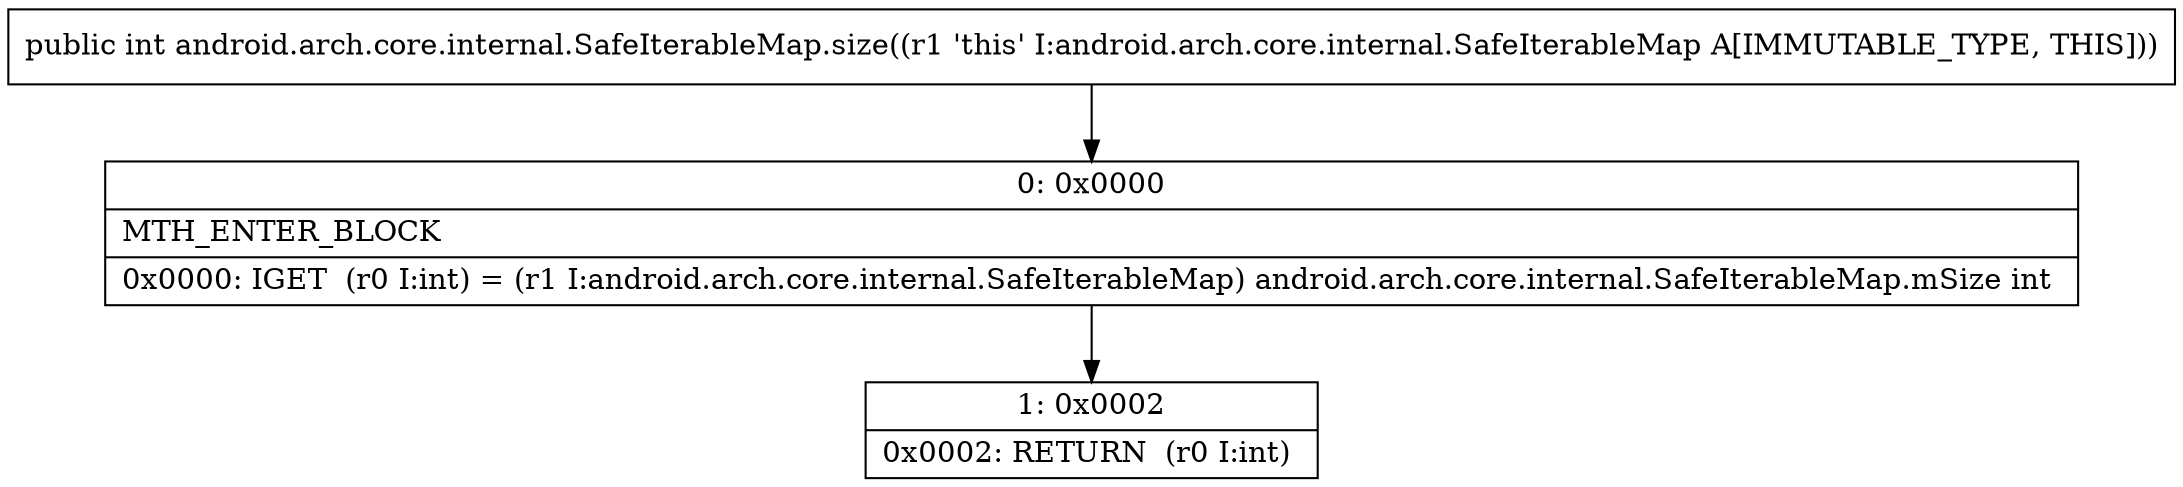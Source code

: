 digraph "CFG forandroid.arch.core.internal.SafeIterableMap.size()I" {
Node_0 [shape=record,label="{0\:\ 0x0000|MTH_ENTER_BLOCK\l|0x0000: IGET  (r0 I:int) = (r1 I:android.arch.core.internal.SafeIterableMap) android.arch.core.internal.SafeIterableMap.mSize int \l}"];
Node_1 [shape=record,label="{1\:\ 0x0002|0x0002: RETURN  (r0 I:int) \l}"];
MethodNode[shape=record,label="{public int android.arch.core.internal.SafeIterableMap.size((r1 'this' I:android.arch.core.internal.SafeIterableMap A[IMMUTABLE_TYPE, THIS])) }"];
MethodNode -> Node_0;
Node_0 -> Node_1;
}

